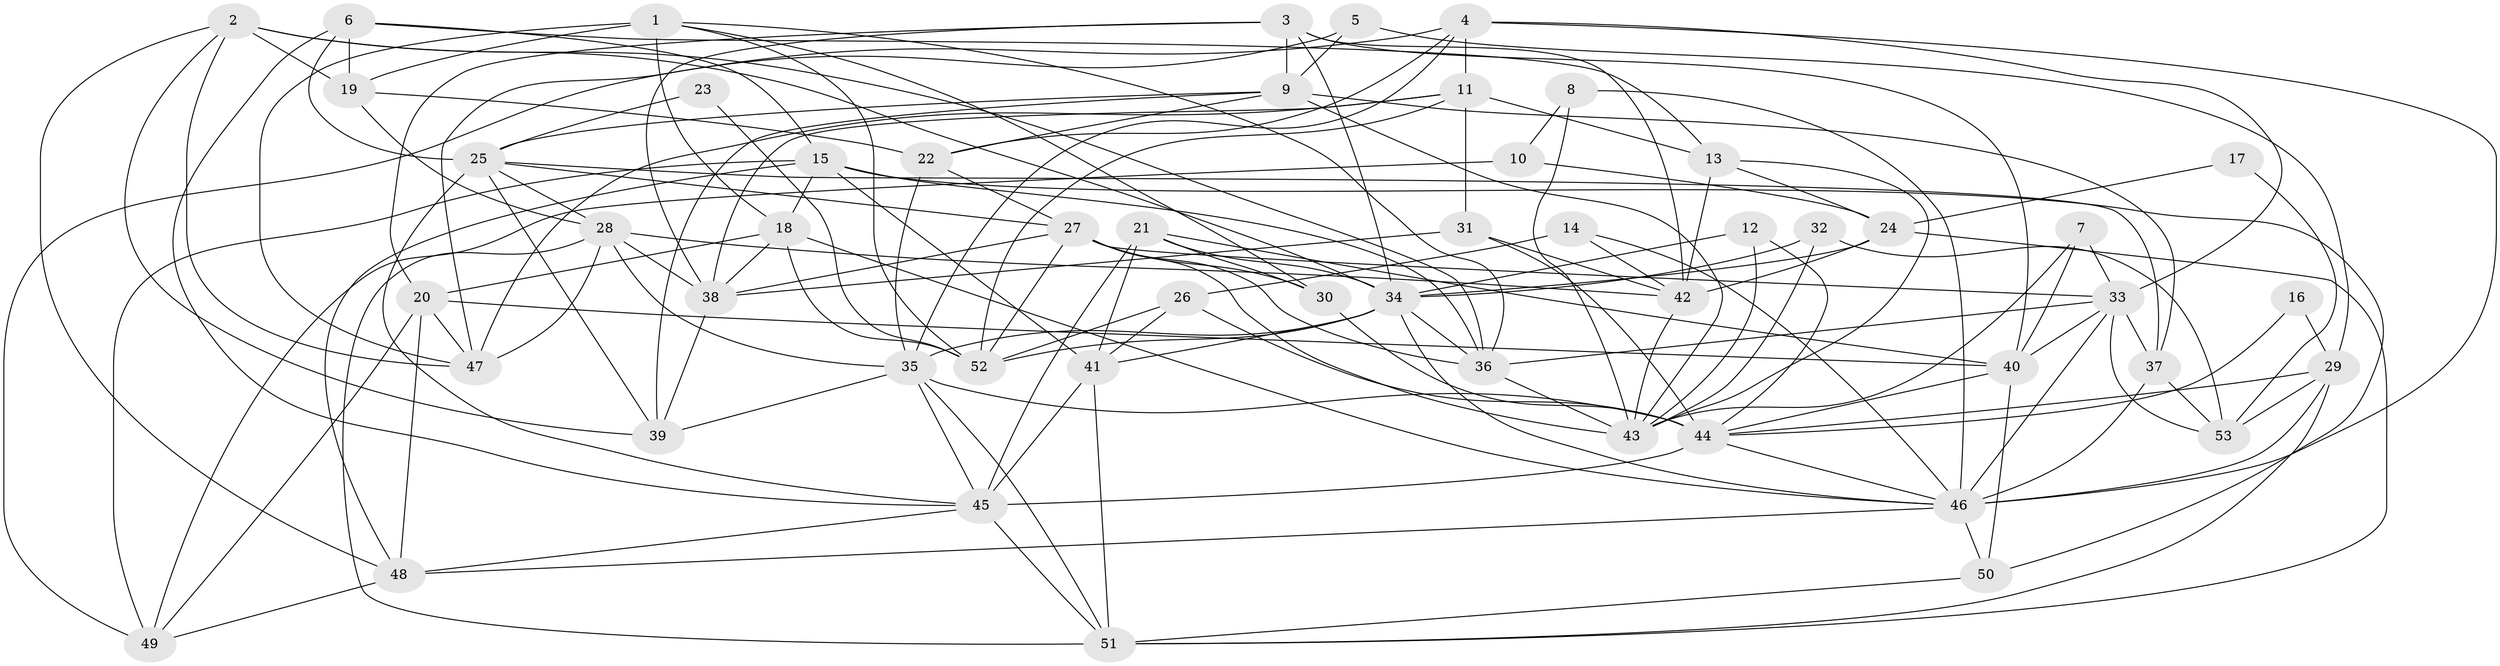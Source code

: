 // original degree distribution, {4: 0.26666666666666666, 2: 0.10476190476190476, 6: 0.06666666666666667, 3: 0.2857142857142857, 5: 0.23809523809523808, 8: 0.009523809523809525, 7: 0.02857142857142857}
// Generated by graph-tools (version 1.1) at 2025/26/03/09/25 03:26:18]
// undirected, 53 vertices, 152 edges
graph export_dot {
graph [start="1"]
  node [color=gray90,style=filled];
  1;
  2;
  3;
  4;
  5;
  6;
  7;
  8;
  9;
  10;
  11;
  12;
  13;
  14;
  15;
  16;
  17;
  18;
  19;
  20;
  21;
  22;
  23;
  24;
  25;
  26;
  27;
  28;
  29;
  30;
  31;
  32;
  33;
  34;
  35;
  36;
  37;
  38;
  39;
  40;
  41;
  42;
  43;
  44;
  45;
  46;
  47;
  48;
  49;
  50;
  51;
  52;
  53;
  1 -- 18 [weight=1.0];
  1 -- 19 [weight=1.0];
  1 -- 30 [weight=1.0];
  1 -- 36 [weight=1.0];
  1 -- 47 [weight=1.0];
  1 -- 52 [weight=1.0];
  2 -- 19 [weight=1.0];
  2 -- 34 [weight=1.0];
  2 -- 36 [weight=1.0];
  2 -- 39 [weight=1.0];
  2 -- 47 [weight=1.0];
  2 -- 48 [weight=1.0];
  3 -- 9 [weight=1.0];
  3 -- 20 [weight=1.0];
  3 -- 34 [weight=1.0];
  3 -- 38 [weight=1.0];
  3 -- 40 [weight=1.0];
  3 -- 42 [weight=1.0];
  4 -- 11 [weight=2.0];
  4 -- 22 [weight=1.0];
  4 -- 33 [weight=1.0];
  4 -- 35 [weight=1.0];
  4 -- 46 [weight=1.0];
  4 -- 49 [weight=1.0];
  5 -- 9 [weight=1.0];
  5 -- 29 [weight=1.0];
  5 -- 47 [weight=1.0];
  6 -- 13 [weight=1.0];
  6 -- 15 [weight=1.0];
  6 -- 19 [weight=1.0];
  6 -- 25 [weight=1.0];
  6 -- 45 [weight=1.0];
  7 -- 33 [weight=1.0];
  7 -- 40 [weight=1.0];
  7 -- 43 [weight=1.0];
  8 -- 10 [weight=1.0];
  8 -- 43 [weight=1.0];
  8 -- 46 [weight=1.0];
  9 -- 22 [weight=1.0];
  9 -- 25 [weight=1.0];
  9 -- 37 [weight=1.0];
  9 -- 39 [weight=1.0];
  9 -- 43 [weight=1.0];
  10 -- 24 [weight=1.0];
  10 -- 49 [weight=1.0];
  11 -- 13 [weight=1.0];
  11 -- 31 [weight=1.0];
  11 -- 38 [weight=1.0];
  11 -- 47 [weight=1.0];
  11 -- 52 [weight=1.0];
  12 -- 34 [weight=1.0];
  12 -- 43 [weight=1.0];
  12 -- 44 [weight=1.0];
  13 -- 24 [weight=1.0];
  13 -- 42 [weight=1.0];
  13 -- 43 [weight=1.0];
  14 -- 26 [weight=1.0];
  14 -- 42 [weight=1.0];
  14 -- 46 [weight=1.0];
  15 -- 18 [weight=1.0];
  15 -- 36 [weight=1.0];
  15 -- 41 [weight=1.0];
  15 -- 48 [weight=1.0];
  15 -- 49 [weight=1.0];
  15 -- 50 [weight=1.0];
  16 -- 29 [weight=1.0];
  16 -- 44 [weight=1.0];
  17 -- 24 [weight=1.0];
  17 -- 53 [weight=1.0];
  18 -- 20 [weight=1.0];
  18 -- 38 [weight=1.0];
  18 -- 46 [weight=1.0];
  18 -- 52 [weight=1.0];
  19 -- 22 [weight=1.0];
  19 -- 28 [weight=1.0];
  20 -- 40 [weight=1.0];
  20 -- 47 [weight=1.0];
  20 -- 48 [weight=1.0];
  20 -- 49 [weight=1.0];
  21 -- 30 [weight=1.0];
  21 -- 34 [weight=1.0];
  21 -- 40 [weight=1.0];
  21 -- 41 [weight=1.0];
  21 -- 45 [weight=1.0];
  22 -- 27 [weight=1.0];
  22 -- 35 [weight=1.0];
  23 -- 25 [weight=1.0];
  23 -- 52 [weight=1.0];
  24 -- 34 [weight=1.0];
  24 -- 42 [weight=1.0];
  24 -- 51 [weight=1.0];
  25 -- 27 [weight=1.0];
  25 -- 28 [weight=1.0];
  25 -- 37 [weight=1.0];
  25 -- 39 [weight=1.0];
  25 -- 45 [weight=1.0];
  26 -- 41 [weight=1.0];
  26 -- 44 [weight=2.0];
  26 -- 52 [weight=1.0];
  27 -- 30 [weight=1.0];
  27 -- 33 [weight=1.0];
  27 -- 36 [weight=1.0];
  27 -- 38 [weight=1.0];
  27 -- 43 [weight=1.0];
  27 -- 52 [weight=1.0];
  28 -- 35 [weight=1.0];
  28 -- 38 [weight=1.0];
  28 -- 42 [weight=1.0];
  28 -- 47 [weight=1.0];
  28 -- 51 [weight=1.0];
  29 -- 44 [weight=1.0];
  29 -- 46 [weight=1.0];
  29 -- 51 [weight=1.0];
  29 -- 53 [weight=1.0];
  30 -- 44 [weight=1.0];
  31 -- 38 [weight=1.0];
  31 -- 42 [weight=1.0];
  31 -- 44 [weight=1.0];
  32 -- 34 [weight=1.0];
  32 -- 43 [weight=1.0];
  32 -- 53 [weight=1.0];
  33 -- 36 [weight=1.0];
  33 -- 37 [weight=1.0];
  33 -- 40 [weight=1.0];
  33 -- 46 [weight=1.0];
  33 -- 53 [weight=1.0];
  34 -- 35 [weight=1.0];
  34 -- 36 [weight=1.0];
  34 -- 41 [weight=1.0];
  34 -- 46 [weight=1.0];
  34 -- 52 [weight=1.0];
  35 -- 39 [weight=1.0];
  35 -- 44 [weight=1.0];
  35 -- 45 [weight=1.0];
  35 -- 51 [weight=1.0];
  36 -- 43 [weight=1.0];
  37 -- 46 [weight=1.0];
  37 -- 53 [weight=1.0];
  38 -- 39 [weight=1.0];
  40 -- 44 [weight=1.0];
  40 -- 50 [weight=1.0];
  41 -- 45 [weight=1.0];
  41 -- 51 [weight=1.0];
  42 -- 43 [weight=2.0];
  44 -- 45 [weight=1.0];
  44 -- 46 [weight=1.0];
  45 -- 48 [weight=1.0];
  45 -- 51 [weight=1.0];
  46 -- 48 [weight=1.0];
  46 -- 50 [weight=1.0];
  48 -- 49 [weight=1.0];
  50 -- 51 [weight=1.0];
}
